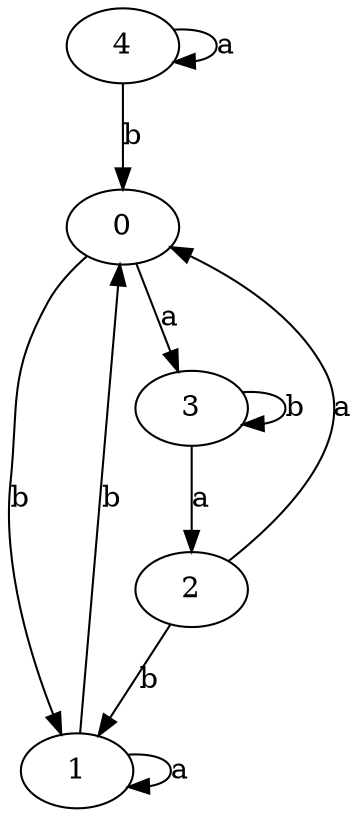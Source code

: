 digraph {
 ranksep=0.5;
 d2tdocpreamble = "\usetikzlibrary{automata}";
 d2tfigpreamble = "\tikzstyle{every state}= [ draw=blue!50,very thick,fill=blue!20]  \tikzstyle{auto}= [fill=white]";
 node [style="state"];
 edge [lblstyle="auto",topath="bend right", len=4  ]
  "0" [label="0",];
  "1" [label="1",];
  "2" [label="2",];
  "3" [label="3",];
  "4" [label="4",style = "state, initial, accepting"];
  "0" -> "1" [label="b"];
  "0" -> "3" [label="a"];
  "1" -> "0" [label="b"];
  "1" -> "1" [label="a",topath="loop above"];
  "2" -> "0" [label="a"];
  "2" -> "1" [label="b"];
  "3" -> "2" [label="a"];
  "3" -> "3" [label="b",topath="loop above"];
  "4" -> "0" [label="b"];
  "4" -> "4" [label="a",topath="loop above"];
}